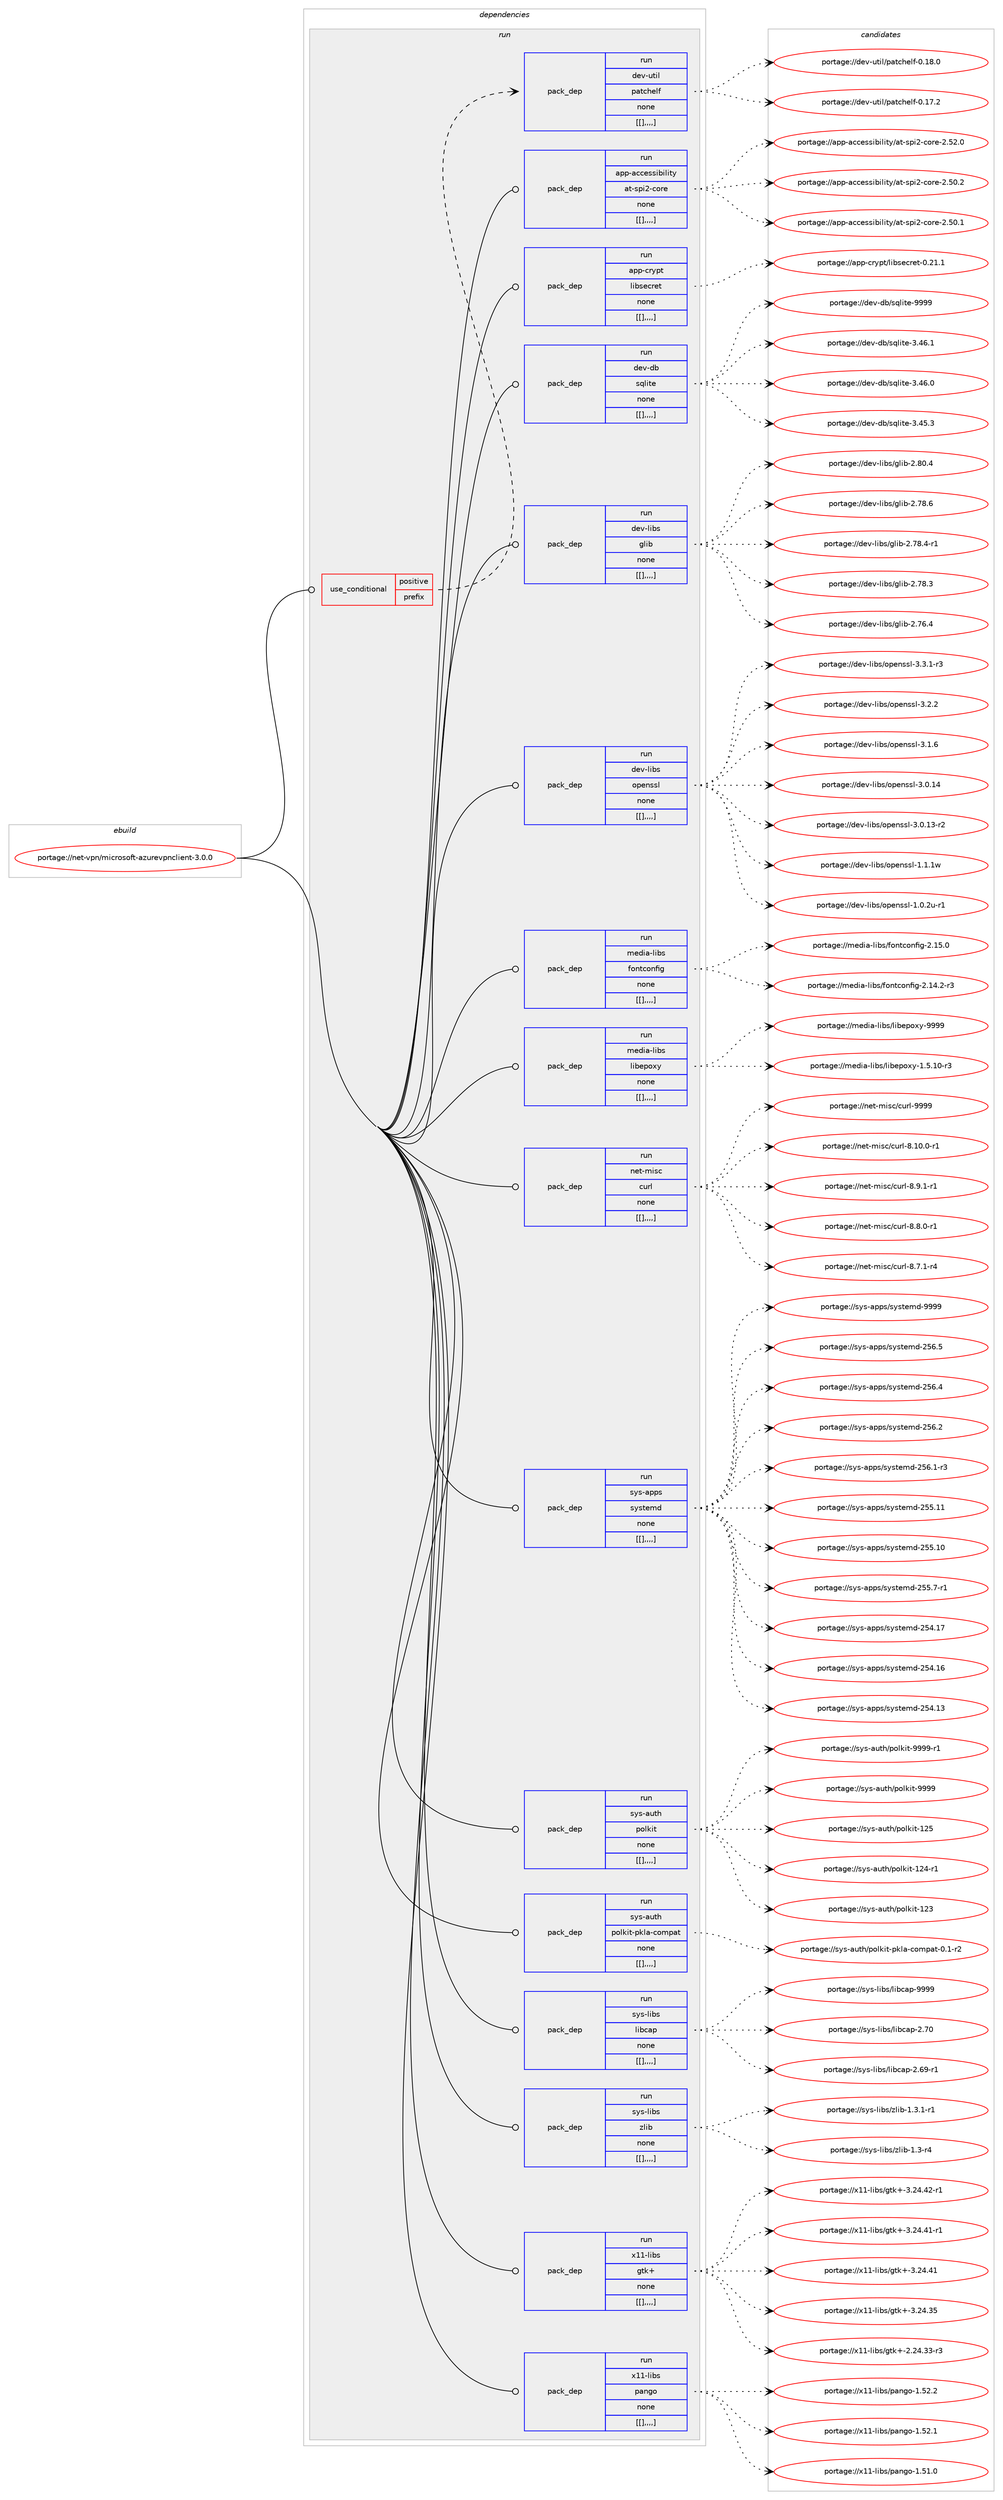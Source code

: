 digraph prolog {

# *************
# Graph options
# *************

newrank=true;
concentrate=true;
compound=true;
graph [rankdir=LR,fontname=Helvetica,fontsize=10,ranksep=1.5];#, ranksep=2.5, nodesep=0.2];
edge  [arrowhead=vee];
node  [fontname=Helvetica,fontsize=10];

# **********
# The ebuild
# **********

subgraph cluster_leftcol {
color=gray;
label=<<i>ebuild</i>>;
id [label="portage://net-vpn/microsoft-azurevpnclient-3.0.0", color=red, width=4, href="../net-vpn/microsoft-azurevpnclient-3.0.0.svg"];
}

# ****************
# The dependencies
# ****************

subgraph cluster_midcol {
color=gray;
label=<<i>dependencies</i>>;
subgraph cluster_compile {
fillcolor="#eeeeee";
style=filled;
label=<<i>compile</i>>;
}
subgraph cluster_compileandrun {
fillcolor="#eeeeee";
style=filled;
label=<<i>compile and run</i>>;
}
subgraph cluster_run {
fillcolor="#eeeeee";
style=filled;
label=<<i>run</i>>;
subgraph cond105861 {
dependency402039 [label=<<TABLE BORDER="0" CELLBORDER="1" CELLSPACING="0" CELLPADDING="4"><TR><TD ROWSPAN="3" CELLPADDING="10">use_conditional</TD></TR><TR><TD>positive</TD></TR><TR><TD>prefix</TD></TR></TABLE>>, shape=none, color=red];
subgraph pack293243 {
dependency402040 [label=<<TABLE BORDER="0" CELLBORDER="1" CELLSPACING="0" CELLPADDING="4" WIDTH="220"><TR><TD ROWSPAN="6" CELLPADDING="30">pack_dep</TD></TR><TR><TD WIDTH="110">run</TD></TR><TR><TD>dev-util</TD></TR><TR><TD>patchelf</TD></TR><TR><TD>none</TD></TR><TR><TD>[[],,,,]</TD></TR></TABLE>>, shape=none, color=blue];
}
dependency402039:e -> dependency402040:w [weight=20,style="dashed",arrowhead="vee"];
}
id:e -> dependency402039:w [weight=20,style="solid",arrowhead="odot"];
subgraph pack293244 {
dependency402041 [label=<<TABLE BORDER="0" CELLBORDER="1" CELLSPACING="0" CELLPADDING="4" WIDTH="220"><TR><TD ROWSPAN="6" CELLPADDING="30">pack_dep</TD></TR><TR><TD WIDTH="110">run</TD></TR><TR><TD>app-accessibility</TD></TR><TR><TD>at-spi2-core</TD></TR><TR><TD>none</TD></TR><TR><TD>[[],,,,]</TD></TR></TABLE>>, shape=none, color=blue];
}
id:e -> dependency402041:w [weight=20,style="solid",arrowhead="odot"];
subgraph pack293245 {
dependency402042 [label=<<TABLE BORDER="0" CELLBORDER="1" CELLSPACING="0" CELLPADDING="4" WIDTH="220"><TR><TD ROWSPAN="6" CELLPADDING="30">pack_dep</TD></TR><TR><TD WIDTH="110">run</TD></TR><TR><TD>app-crypt</TD></TR><TR><TD>libsecret</TD></TR><TR><TD>none</TD></TR><TR><TD>[[],,,,]</TD></TR></TABLE>>, shape=none, color=blue];
}
id:e -> dependency402042:w [weight=20,style="solid",arrowhead="odot"];
subgraph pack293246 {
dependency402043 [label=<<TABLE BORDER="0" CELLBORDER="1" CELLSPACING="0" CELLPADDING="4" WIDTH="220"><TR><TD ROWSPAN="6" CELLPADDING="30">pack_dep</TD></TR><TR><TD WIDTH="110">run</TD></TR><TR><TD>dev-db</TD></TR><TR><TD>sqlite</TD></TR><TR><TD>none</TD></TR><TR><TD>[[],,,,]</TD></TR></TABLE>>, shape=none, color=blue];
}
id:e -> dependency402043:w [weight=20,style="solid",arrowhead="odot"];
subgraph pack293247 {
dependency402044 [label=<<TABLE BORDER="0" CELLBORDER="1" CELLSPACING="0" CELLPADDING="4" WIDTH="220"><TR><TD ROWSPAN="6" CELLPADDING="30">pack_dep</TD></TR><TR><TD WIDTH="110">run</TD></TR><TR><TD>dev-libs</TD></TR><TR><TD>glib</TD></TR><TR><TD>none</TD></TR><TR><TD>[[],,,,]</TD></TR></TABLE>>, shape=none, color=blue];
}
id:e -> dependency402044:w [weight=20,style="solid",arrowhead="odot"];
subgraph pack293248 {
dependency402045 [label=<<TABLE BORDER="0" CELLBORDER="1" CELLSPACING="0" CELLPADDING="4" WIDTH="220"><TR><TD ROWSPAN="6" CELLPADDING="30">pack_dep</TD></TR><TR><TD WIDTH="110">run</TD></TR><TR><TD>dev-libs</TD></TR><TR><TD>openssl</TD></TR><TR><TD>none</TD></TR><TR><TD>[[],,,,]</TD></TR></TABLE>>, shape=none, color=blue];
}
id:e -> dependency402045:w [weight=20,style="solid",arrowhead="odot"];
subgraph pack293249 {
dependency402046 [label=<<TABLE BORDER="0" CELLBORDER="1" CELLSPACING="0" CELLPADDING="4" WIDTH="220"><TR><TD ROWSPAN="6" CELLPADDING="30">pack_dep</TD></TR><TR><TD WIDTH="110">run</TD></TR><TR><TD>media-libs</TD></TR><TR><TD>fontconfig</TD></TR><TR><TD>none</TD></TR><TR><TD>[[],,,,]</TD></TR></TABLE>>, shape=none, color=blue];
}
id:e -> dependency402046:w [weight=20,style="solid",arrowhead="odot"];
subgraph pack293250 {
dependency402047 [label=<<TABLE BORDER="0" CELLBORDER="1" CELLSPACING="0" CELLPADDING="4" WIDTH="220"><TR><TD ROWSPAN="6" CELLPADDING="30">pack_dep</TD></TR><TR><TD WIDTH="110">run</TD></TR><TR><TD>media-libs</TD></TR><TR><TD>libepoxy</TD></TR><TR><TD>none</TD></TR><TR><TD>[[],,,,]</TD></TR></TABLE>>, shape=none, color=blue];
}
id:e -> dependency402047:w [weight=20,style="solid",arrowhead="odot"];
subgraph pack293251 {
dependency402048 [label=<<TABLE BORDER="0" CELLBORDER="1" CELLSPACING="0" CELLPADDING="4" WIDTH="220"><TR><TD ROWSPAN="6" CELLPADDING="30">pack_dep</TD></TR><TR><TD WIDTH="110">run</TD></TR><TR><TD>net-misc</TD></TR><TR><TD>curl</TD></TR><TR><TD>none</TD></TR><TR><TD>[[],,,,]</TD></TR></TABLE>>, shape=none, color=blue];
}
id:e -> dependency402048:w [weight=20,style="solid",arrowhead="odot"];
subgraph pack293252 {
dependency402049 [label=<<TABLE BORDER="0" CELLBORDER="1" CELLSPACING="0" CELLPADDING="4" WIDTH="220"><TR><TD ROWSPAN="6" CELLPADDING="30">pack_dep</TD></TR><TR><TD WIDTH="110">run</TD></TR><TR><TD>sys-apps</TD></TR><TR><TD>systemd</TD></TR><TR><TD>none</TD></TR><TR><TD>[[],,,,]</TD></TR></TABLE>>, shape=none, color=blue];
}
id:e -> dependency402049:w [weight=20,style="solid",arrowhead="odot"];
subgraph pack293253 {
dependency402050 [label=<<TABLE BORDER="0" CELLBORDER="1" CELLSPACING="0" CELLPADDING="4" WIDTH="220"><TR><TD ROWSPAN="6" CELLPADDING="30">pack_dep</TD></TR><TR><TD WIDTH="110">run</TD></TR><TR><TD>sys-auth</TD></TR><TR><TD>polkit</TD></TR><TR><TD>none</TD></TR><TR><TD>[[],,,,]</TD></TR></TABLE>>, shape=none, color=blue];
}
id:e -> dependency402050:w [weight=20,style="solid",arrowhead="odot"];
subgraph pack293254 {
dependency402051 [label=<<TABLE BORDER="0" CELLBORDER="1" CELLSPACING="0" CELLPADDING="4" WIDTH="220"><TR><TD ROWSPAN="6" CELLPADDING="30">pack_dep</TD></TR><TR><TD WIDTH="110">run</TD></TR><TR><TD>sys-auth</TD></TR><TR><TD>polkit-pkla-compat</TD></TR><TR><TD>none</TD></TR><TR><TD>[[],,,,]</TD></TR></TABLE>>, shape=none, color=blue];
}
id:e -> dependency402051:w [weight=20,style="solid",arrowhead="odot"];
subgraph pack293255 {
dependency402052 [label=<<TABLE BORDER="0" CELLBORDER="1" CELLSPACING="0" CELLPADDING="4" WIDTH="220"><TR><TD ROWSPAN="6" CELLPADDING="30">pack_dep</TD></TR><TR><TD WIDTH="110">run</TD></TR><TR><TD>sys-libs</TD></TR><TR><TD>libcap</TD></TR><TR><TD>none</TD></TR><TR><TD>[[],,,,]</TD></TR></TABLE>>, shape=none, color=blue];
}
id:e -> dependency402052:w [weight=20,style="solid",arrowhead="odot"];
subgraph pack293256 {
dependency402053 [label=<<TABLE BORDER="0" CELLBORDER="1" CELLSPACING="0" CELLPADDING="4" WIDTH="220"><TR><TD ROWSPAN="6" CELLPADDING="30">pack_dep</TD></TR><TR><TD WIDTH="110">run</TD></TR><TR><TD>sys-libs</TD></TR><TR><TD>zlib</TD></TR><TR><TD>none</TD></TR><TR><TD>[[],,,,]</TD></TR></TABLE>>, shape=none, color=blue];
}
id:e -> dependency402053:w [weight=20,style="solid",arrowhead="odot"];
subgraph pack293257 {
dependency402054 [label=<<TABLE BORDER="0" CELLBORDER="1" CELLSPACING="0" CELLPADDING="4" WIDTH="220"><TR><TD ROWSPAN="6" CELLPADDING="30">pack_dep</TD></TR><TR><TD WIDTH="110">run</TD></TR><TR><TD>x11-libs</TD></TR><TR><TD>gtk+</TD></TR><TR><TD>none</TD></TR><TR><TD>[[],,,,]</TD></TR></TABLE>>, shape=none, color=blue];
}
id:e -> dependency402054:w [weight=20,style="solid",arrowhead="odot"];
subgraph pack293258 {
dependency402055 [label=<<TABLE BORDER="0" CELLBORDER="1" CELLSPACING="0" CELLPADDING="4" WIDTH="220"><TR><TD ROWSPAN="6" CELLPADDING="30">pack_dep</TD></TR><TR><TD WIDTH="110">run</TD></TR><TR><TD>x11-libs</TD></TR><TR><TD>pango</TD></TR><TR><TD>none</TD></TR><TR><TD>[[],,,,]</TD></TR></TABLE>>, shape=none, color=blue];
}
id:e -> dependency402055:w [weight=20,style="solid",arrowhead="odot"];
}
}

# **************
# The candidates
# **************

subgraph cluster_choices {
rank=same;
color=gray;
label=<<i>candidates</i>>;

subgraph choice293243 {
color=black;
nodesep=1;
choice1001011184511711610510847112971169910410110810245484649564648 [label="portage://dev-util/patchelf-0.18.0", color=red, width=4,href="../dev-util/patchelf-0.18.0.svg"];
choice1001011184511711610510847112971169910410110810245484649554650 [label="portage://dev-util/patchelf-0.17.2", color=red, width=4,href="../dev-util/patchelf-0.17.2.svg"];
dependency402040:e -> choice1001011184511711610510847112971169910410110810245484649564648:w [style=dotted,weight="100"];
dependency402040:e -> choice1001011184511711610510847112971169910410110810245484649554650:w [style=dotted,weight="100"];
}
subgraph choice293244 {
color=black;
nodesep=1;
choice97112112459799991011151151059810510810511612147971164511511210550459911111410145504653504648 [label="portage://app-accessibility/at-spi2-core-2.52.0", color=red, width=4,href="../app-accessibility/at-spi2-core-2.52.0.svg"];
choice97112112459799991011151151059810510810511612147971164511511210550459911111410145504653484650 [label="portage://app-accessibility/at-spi2-core-2.50.2", color=red, width=4,href="../app-accessibility/at-spi2-core-2.50.2.svg"];
choice97112112459799991011151151059810510810511612147971164511511210550459911111410145504653484649 [label="portage://app-accessibility/at-spi2-core-2.50.1", color=red, width=4,href="../app-accessibility/at-spi2-core-2.50.1.svg"];
dependency402041:e -> choice97112112459799991011151151059810510810511612147971164511511210550459911111410145504653504648:w [style=dotted,weight="100"];
dependency402041:e -> choice97112112459799991011151151059810510810511612147971164511511210550459911111410145504653484650:w [style=dotted,weight="100"];
dependency402041:e -> choice97112112459799991011151151059810510810511612147971164511511210550459911111410145504653484649:w [style=dotted,weight="100"];
}
subgraph choice293245 {
color=black;
nodesep=1;
choice97112112459911412111211647108105981151019911410111645484650494649 [label="portage://app-crypt/libsecret-0.21.1", color=red, width=4,href="../app-crypt/libsecret-0.21.1.svg"];
dependency402042:e -> choice97112112459911412111211647108105981151019911410111645484650494649:w [style=dotted,weight="100"];
}
subgraph choice293246 {
color=black;
nodesep=1;
choice1001011184510098471151131081051161014557575757 [label="portage://dev-db/sqlite-9999", color=red, width=4,href="../dev-db/sqlite-9999.svg"];
choice10010111845100984711511310810511610145514652544649 [label="portage://dev-db/sqlite-3.46.1", color=red, width=4,href="../dev-db/sqlite-3.46.1.svg"];
choice10010111845100984711511310810511610145514652544648 [label="portage://dev-db/sqlite-3.46.0", color=red, width=4,href="../dev-db/sqlite-3.46.0.svg"];
choice10010111845100984711511310810511610145514652534651 [label="portage://dev-db/sqlite-3.45.3", color=red, width=4,href="../dev-db/sqlite-3.45.3.svg"];
dependency402043:e -> choice1001011184510098471151131081051161014557575757:w [style=dotted,weight="100"];
dependency402043:e -> choice10010111845100984711511310810511610145514652544649:w [style=dotted,weight="100"];
dependency402043:e -> choice10010111845100984711511310810511610145514652544648:w [style=dotted,weight="100"];
dependency402043:e -> choice10010111845100984711511310810511610145514652534651:w [style=dotted,weight="100"];
}
subgraph choice293247 {
color=black;
nodesep=1;
choice1001011184510810598115471031081059845504656484652 [label="portage://dev-libs/glib-2.80.4", color=red, width=4,href="../dev-libs/glib-2.80.4.svg"];
choice1001011184510810598115471031081059845504655564654 [label="portage://dev-libs/glib-2.78.6", color=red, width=4,href="../dev-libs/glib-2.78.6.svg"];
choice10010111845108105981154710310810598455046555646524511449 [label="portage://dev-libs/glib-2.78.4-r1", color=red, width=4,href="../dev-libs/glib-2.78.4-r1.svg"];
choice1001011184510810598115471031081059845504655564651 [label="portage://dev-libs/glib-2.78.3", color=red, width=4,href="../dev-libs/glib-2.78.3.svg"];
choice1001011184510810598115471031081059845504655544652 [label="portage://dev-libs/glib-2.76.4", color=red, width=4,href="../dev-libs/glib-2.76.4.svg"];
dependency402044:e -> choice1001011184510810598115471031081059845504656484652:w [style=dotted,weight="100"];
dependency402044:e -> choice1001011184510810598115471031081059845504655564654:w [style=dotted,weight="100"];
dependency402044:e -> choice10010111845108105981154710310810598455046555646524511449:w [style=dotted,weight="100"];
dependency402044:e -> choice1001011184510810598115471031081059845504655564651:w [style=dotted,weight="100"];
dependency402044:e -> choice1001011184510810598115471031081059845504655544652:w [style=dotted,weight="100"];
}
subgraph choice293248 {
color=black;
nodesep=1;
choice1001011184510810598115471111121011101151151084551465146494511451 [label="portage://dev-libs/openssl-3.3.1-r3", color=red, width=4,href="../dev-libs/openssl-3.3.1-r3.svg"];
choice100101118451081059811547111112101110115115108455146504650 [label="portage://dev-libs/openssl-3.2.2", color=red, width=4,href="../dev-libs/openssl-3.2.2.svg"];
choice100101118451081059811547111112101110115115108455146494654 [label="portage://dev-libs/openssl-3.1.6", color=red, width=4,href="../dev-libs/openssl-3.1.6.svg"];
choice10010111845108105981154711111210111011511510845514648464952 [label="portage://dev-libs/openssl-3.0.14", color=red, width=4,href="../dev-libs/openssl-3.0.14.svg"];
choice100101118451081059811547111112101110115115108455146484649514511450 [label="portage://dev-libs/openssl-3.0.13-r2", color=red, width=4,href="../dev-libs/openssl-3.0.13-r2.svg"];
choice100101118451081059811547111112101110115115108454946494649119 [label="portage://dev-libs/openssl-1.1.1w", color=red, width=4,href="../dev-libs/openssl-1.1.1w.svg"];
choice1001011184510810598115471111121011101151151084549464846501174511449 [label="portage://dev-libs/openssl-1.0.2u-r1", color=red, width=4,href="../dev-libs/openssl-1.0.2u-r1.svg"];
dependency402045:e -> choice1001011184510810598115471111121011101151151084551465146494511451:w [style=dotted,weight="100"];
dependency402045:e -> choice100101118451081059811547111112101110115115108455146504650:w [style=dotted,weight="100"];
dependency402045:e -> choice100101118451081059811547111112101110115115108455146494654:w [style=dotted,weight="100"];
dependency402045:e -> choice10010111845108105981154711111210111011511510845514648464952:w [style=dotted,weight="100"];
dependency402045:e -> choice100101118451081059811547111112101110115115108455146484649514511450:w [style=dotted,weight="100"];
dependency402045:e -> choice100101118451081059811547111112101110115115108454946494649119:w [style=dotted,weight="100"];
dependency402045:e -> choice1001011184510810598115471111121011101151151084549464846501174511449:w [style=dotted,weight="100"];
}
subgraph choice293249 {
color=black;
nodesep=1;
choice109101100105974510810598115471021111101169911111010210510345504649534648 [label="portage://media-libs/fontconfig-2.15.0", color=red, width=4,href="../media-libs/fontconfig-2.15.0.svg"];
choice1091011001059745108105981154710211111011699111110102105103455046495246504511451 [label="portage://media-libs/fontconfig-2.14.2-r3", color=red, width=4,href="../media-libs/fontconfig-2.14.2-r3.svg"];
dependency402046:e -> choice109101100105974510810598115471021111101169911111010210510345504649534648:w [style=dotted,weight="100"];
dependency402046:e -> choice1091011001059745108105981154710211111011699111110102105103455046495246504511451:w [style=dotted,weight="100"];
}
subgraph choice293250 {
color=black;
nodesep=1;
choice10910110010597451081059811547108105981011121111201214557575757 [label="portage://media-libs/libepoxy-9999", color=red, width=4,href="../media-libs/libepoxy-9999.svg"];
choice1091011001059745108105981154710810598101112111120121454946534649484511451 [label="portage://media-libs/libepoxy-1.5.10-r3", color=red, width=4,href="../media-libs/libepoxy-1.5.10-r3.svg"];
dependency402047:e -> choice10910110010597451081059811547108105981011121111201214557575757:w [style=dotted,weight="100"];
dependency402047:e -> choice1091011001059745108105981154710810598101112111120121454946534649484511451:w [style=dotted,weight="100"];
}
subgraph choice293251 {
color=black;
nodesep=1;
choice110101116451091051159947991171141084557575757 [label="portage://net-misc/curl-9999", color=red, width=4,href="../net-misc/curl-9999.svg"];
choice11010111645109105115994799117114108455646494846484511449 [label="portage://net-misc/curl-8.10.0-r1", color=red, width=4,href="../net-misc/curl-8.10.0-r1.svg"];
choice110101116451091051159947991171141084556465746494511449 [label="portage://net-misc/curl-8.9.1-r1", color=red, width=4,href="../net-misc/curl-8.9.1-r1.svg"];
choice110101116451091051159947991171141084556465646484511449 [label="portage://net-misc/curl-8.8.0-r1", color=red, width=4,href="../net-misc/curl-8.8.0-r1.svg"];
choice110101116451091051159947991171141084556465546494511452 [label="portage://net-misc/curl-8.7.1-r4", color=red, width=4,href="../net-misc/curl-8.7.1-r4.svg"];
dependency402048:e -> choice110101116451091051159947991171141084557575757:w [style=dotted,weight="100"];
dependency402048:e -> choice11010111645109105115994799117114108455646494846484511449:w [style=dotted,weight="100"];
dependency402048:e -> choice110101116451091051159947991171141084556465746494511449:w [style=dotted,weight="100"];
dependency402048:e -> choice110101116451091051159947991171141084556465646484511449:w [style=dotted,weight="100"];
dependency402048:e -> choice110101116451091051159947991171141084556465546494511452:w [style=dotted,weight="100"];
}
subgraph choice293252 {
color=black;
nodesep=1;
choice1151211154597112112115471151211151161011091004557575757 [label="portage://sys-apps/systemd-9999", color=red, width=4,href="../sys-apps/systemd-9999.svg"];
choice115121115459711211211547115121115116101109100455053544653 [label="portage://sys-apps/systemd-256.5", color=red, width=4,href="../sys-apps/systemd-256.5.svg"];
choice115121115459711211211547115121115116101109100455053544652 [label="portage://sys-apps/systemd-256.4", color=red, width=4,href="../sys-apps/systemd-256.4.svg"];
choice115121115459711211211547115121115116101109100455053544650 [label="portage://sys-apps/systemd-256.2", color=red, width=4,href="../sys-apps/systemd-256.2.svg"];
choice1151211154597112112115471151211151161011091004550535446494511451 [label="portage://sys-apps/systemd-256.1-r3", color=red, width=4,href="../sys-apps/systemd-256.1-r3.svg"];
choice11512111545971121121154711512111511610110910045505353464949 [label="portage://sys-apps/systemd-255.11", color=red, width=4,href="../sys-apps/systemd-255.11.svg"];
choice11512111545971121121154711512111511610110910045505353464948 [label="portage://sys-apps/systemd-255.10", color=red, width=4,href="../sys-apps/systemd-255.10.svg"];
choice1151211154597112112115471151211151161011091004550535346554511449 [label="portage://sys-apps/systemd-255.7-r1", color=red, width=4,href="../sys-apps/systemd-255.7-r1.svg"];
choice11512111545971121121154711512111511610110910045505352464955 [label="portage://sys-apps/systemd-254.17", color=red, width=4,href="../sys-apps/systemd-254.17.svg"];
choice11512111545971121121154711512111511610110910045505352464954 [label="portage://sys-apps/systemd-254.16", color=red, width=4,href="../sys-apps/systemd-254.16.svg"];
choice11512111545971121121154711512111511610110910045505352464951 [label="portage://sys-apps/systemd-254.13", color=red, width=4,href="../sys-apps/systemd-254.13.svg"];
dependency402049:e -> choice1151211154597112112115471151211151161011091004557575757:w [style=dotted,weight="100"];
dependency402049:e -> choice115121115459711211211547115121115116101109100455053544653:w [style=dotted,weight="100"];
dependency402049:e -> choice115121115459711211211547115121115116101109100455053544652:w [style=dotted,weight="100"];
dependency402049:e -> choice115121115459711211211547115121115116101109100455053544650:w [style=dotted,weight="100"];
dependency402049:e -> choice1151211154597112112115471151211151161011091004550535446494511451:w [style=dotted,weight="100"];
dependency402049:e -> choice11512111545971121121154711512111511610110910045505353464949:w [style=dotted,weight="100"];
dependency402049:e -> choice11512111545971121121154711512111511610110910045505353464948:w [style=dotted,weight="100"];
dependency402049:e -> choice1151211154597112112115471151211151161011091004550535346554511449:w [style=dotted,weight="100"];
dependency402049:e -> choice11512111545971121121154711512111511610110910045505352464955:w [style=dotted,weight="100"];
dependency402049:e -> choice11512111545971121121154711512111511610110910045505352464954:w [style=dotted,weight="100"];
dependency402049:e -> choice11512111545971121121154711512111511610110910045505352464951:w [style=dotted,weight="100"];
}
subgraph choice293253 {
color=black;
nodesep=1;
choice11512111545971171161044711211110810710511645575757574511449 [label="portage://sys-auth/polkit-9999-r1", color=red, width=4,href="../sys-auth/polkit-9999-r1.svg"];
choice1151211154597117116104471121111081071051164557575757 [label="portage://sys-auth/polkit-9999", color=red, width=4,href="../sys-auth/polkit-9999.svg"];
choice11512111545971171161044711211110810710511645495053 [label="portage://sys-auth/polkit-125", color=red, width=4,href="../sys-auth/polkit-125.svg"];
choice115121115459711711610447112111108107105116454950524511449 [label="portage://sys-auth/polkit-124-r1", color=red, width=4,href="../sys-auth/polkit-124-r1.svg"];
choice11512111545971171161044711211110810710511645495051 [label="portage://sys-auth/polkit-123", color=red, width=4,href="../sys-auth/polkit-123.svg"];
dependency402050:e -> choice11512111545971171161044711211110810710511645575757574511449:w [style=dotted,weight="100"];
dependency402050:e -> choice1151211154597117116104471121111081071051164557575757:w [style=dotted,weight="100"];
dependency402050:e -> choice11512111545971171161044711211110810710511645495053:w [style=dotted,weight="100"];
dependency402050:e -> choice115121115459711711610447112111108107105116454950524511449:w [style=dotted,weight="100"];
dependency402050:e -> choice11512111545971171161044711211110810710511645495051:w [style=dotted,weight="100"];
}
subgraph choice293254 {
color=black;
nodesep=1;
choice1151211154597117116104471121111081071051164511210710897459911110911297116454846494511450 [label="portage://sys-auth/polkit-pkla-compat-0.1-r2", color=red, width=4,href="../sys-auth/polkit-pkla-compat-0.1-r2.svg"];
dependency402051:e -> choice1151211154597117116104471121111081071051164511210710897459911110911297116454846494511450:w [style=dotted,weight="100"];
}
subgraph choice293255 {
color=black;
nodesep=1;
choice1151211154510810598115471081059899971124557575757 [label="portage://sys-libs/libcap-9999", color=red, width=4,href="../sys-libs/libcap-9999.svg"];
choice1151211154510810598115471081059899971124550465548 [label="portage://sys-libs/libcap-2.70", color=red, width=4,href="../sys-libs/libcap-2.70.svg"];
choice11512111545108105981154710810598999711245504654574511449 [label="portage://sys-libs/libcap-2.69-r1", color=red, width=4,href="../sys-libs/libcap-2.69-r1.svg"];
dependency402052:e -> choice1151211154510810598115471081059899971124557575757:w [style=dotted,weight="100"];
dependency402052:e -> choice1151211154510810598115471081059899971124550465548:w [style=dotted,weight="100"];
dependency402052:e -> choice11512111545108105981154710810598999711245504654574511449:w [style=dotted,weight="100"];
}
subgraph choice293256 {
color=black;
nodesep=1;
choice115121115451081059811547122108105984549465146494511449 [label="portage://sys-libs/zlib-1.3.1-r1", color=red, width=4,href="../sys-libs/zlib-1.3.1-r1.svg"];
choice11512111545108105981154712210810598454946514511452 [label="portage://sys-libs/zlib-1.3-r4", color=red, width=4,href="../sys-libs/zlib-1.3-r4.svg"];
dependency402053:e -> choice115121115451081059811547122108105984549465146494511449:w [style=dotted,weight="100"];
dependency402053:e -> choice11512111545108105981154712210810598454946514511452:w [style=dotted,weight="100"];
}
subgraph choice293257 {
color=black;
nodesep=1;
choice12049494510810598115471031161074345514650524652504511449 [label="portage://x11-libs/gtk+-3.24.42-r1", color=red, width=4,href="../x11-libs/gtk+-3.24.42-r1.svg"];
choice12049494510810598115471031161074345514650524652494511449 [label="portage://x11-libs/gtk+-3.24.41-r1", color=red, width=4,href="../x11-libs/gtk+-3.24.41-r1.svg"];
choice1204949451081059811547103116107434551465052465249 [label="portage://x11-libs/gtk+-3.24.41", color=red, width=4,href="../x11-libs/gtk+-3.24.41.svg"];
choice1204949451081059811547103116107434551465052465153 [label="portage://x11-libs/gtk+-3.24.35", color=red, width=4,href="../x11-libs/gtk+-3.24.35.svg"];
choice12049494510810598115471031161074345504650524651514511451 [label="portage://x11-libs/gtk+-2.24.33-r3", color=red, width=4,href="../x11-libs/gtk+-2.24.33-r3.svg"];
dependency402054:e -> choice12049494510810598115471031161074345514650524652504511449:w [style=dotted,weight="100"];
dependency402054:e -> choice12049494510810598115471031161074345514650524652494511449:w [style=dotted,weight="100"];
dependency402054:e -> choice1204949451081059811547103116107434551465052465249:w [style=dotted,weight="100"];
dependency402054:e -> choice1204949451081059811547103116107434551465052465153:w [style=dotted,weight="100"];
dependency402054:e -> choice12049494510810598115471031161074345504650524651514511451:w [style=dotted,weight="100"];
}
subgraph choice293258 {
color=black;
nodesep=1;
choice12049494510810598115471129711010311145494653504650 [label="portage://x11-libs/pango-1.52.2", color=red, width=4,href="../x11-libs/pango-1.52.2.svg"];
choice12049494510810598115471129711010311145494653504649 [label="portage://x11-libs/pango-1.52.1", color=red, width=4,href="../x11-libs/pango-1.52.1.svg"];
choice12049494510810598115471129711010311145494653494648 [label="portage://x11-libs/pango-1.51.0", color=red, width=4,href="../x11-libs/pango-1.51.0.svg"];
dependency402055:e -> choice12049494510810598115471129711010311145494653504650:w [style=dotted,weight="100"];
dependency402055:e -> choice12049494510810598115471129711010311145494653504649:w [style=dotted,weight="100"];
dependency402055:e -> choice12049494510810598115471129711010311145494653494648:w [style=dotted,weight="100"];
}
}

}
